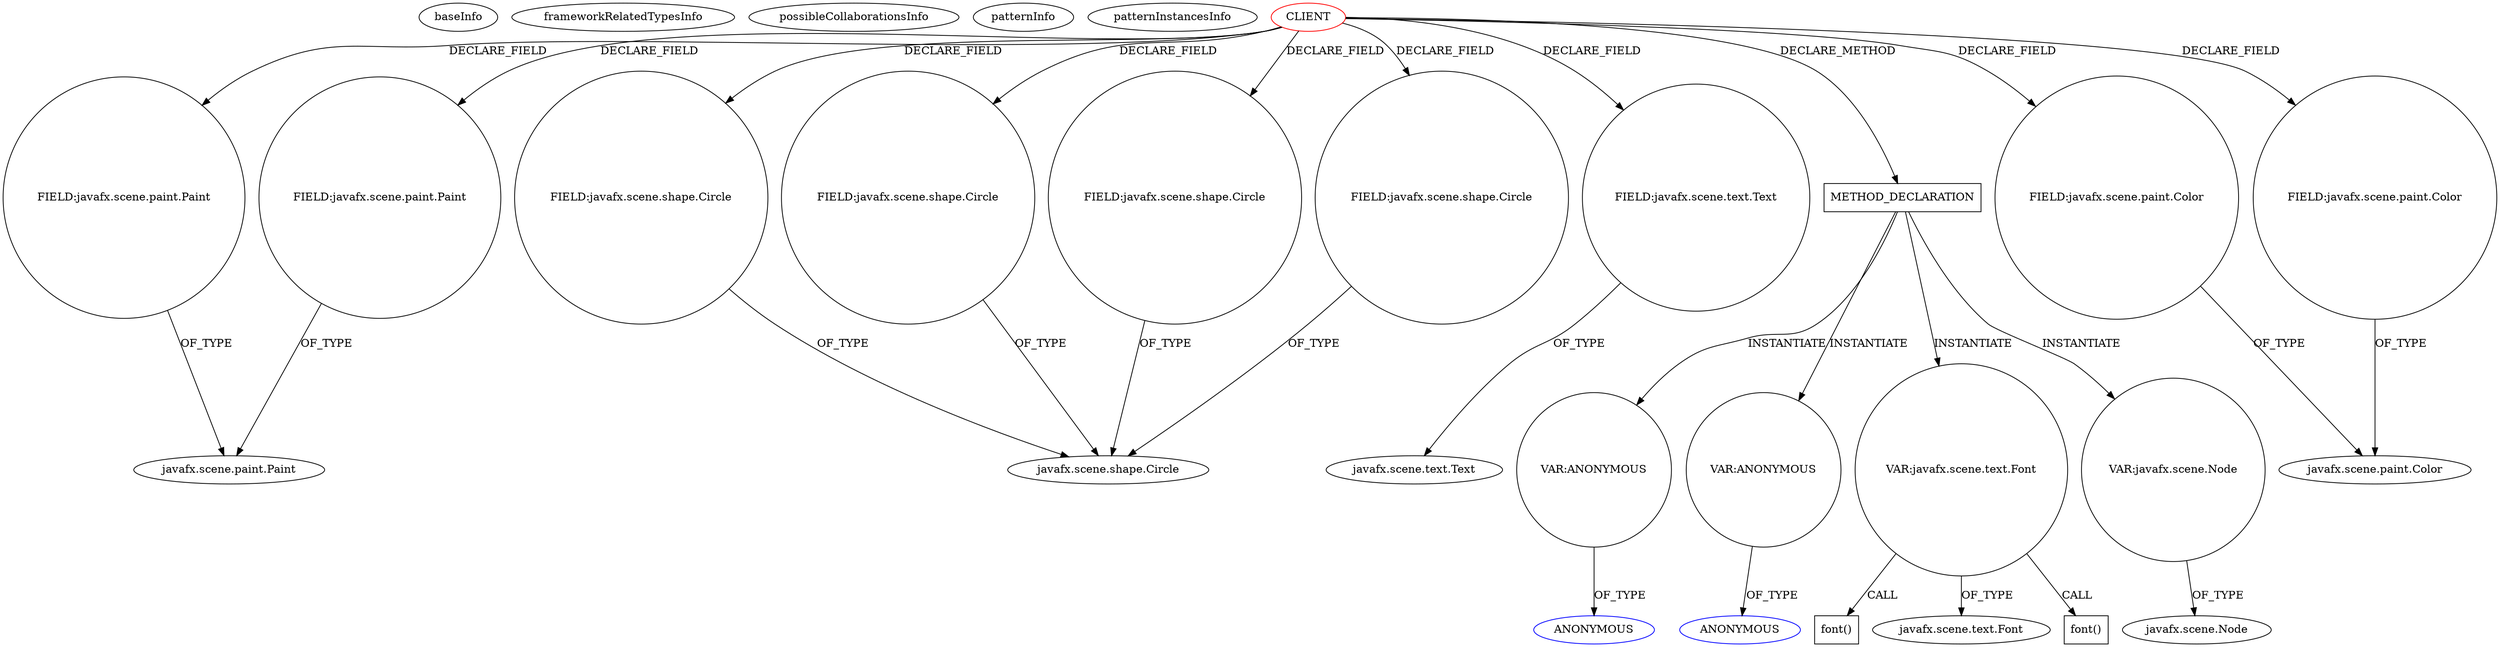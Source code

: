 digraph {
baseInfo[graphId=3247,category="pattern",isAnonymous=false,possibleRelation=false]
frameworkRelatedTypesInfo[]
possibleCollaborationsInfo[]
patternInfo[frequency=2.0,patternRootClient=0]
patternInstancesInfo[0="MrLoNee-RadialFx~/MrLoNee-RadialFx/RadialFx-master/src/com/mrlonee/radialfx/moviemenu/RadialMovieMenu.java~RadialMovieMenu~969",1="MrLoNee-RadialFx~/MrLoNee-RadialFx/RadialFx-master/src/com/mrlonee/radialfx/thermostat/NestNoCss.java~NestNoCss~985"]
23[label="javafx.scene.paint.Paint",vertexType="FRAMEWORK_CLASS_TYPE",isFrameworkType=false]
24[label="FIELD:javafx.scene.paint.Paint",vertexType="FIELD_DECLARATION",isFrameworkType=false,shape=circle]
0[label="CLIENT",vertexType="ROOT_CLIENT_CLASS_DECLARATION",isFrameworkType=false,color=red]
8[label="FIELD:javafx.scene.shape.Circle",vertexType="FIELD_DECLARATION",isFrameworkType=false,shape=circle]
2[label="FIELD:javafx.scene.shape.Circle",vertexType="FIELD_DECLARATION",isFrameworkType=false,shape=circle]
10[label="FIELD:javafx.scene.shape.Circle",vertexType="FIELD_DECLARATION",isFrameworkType=false,shape=circle]
20[label="FIELD:javafx.scene.shape.Circle",vertexType="FIELD_DECLARATION",isFrameworkType=false,shape=circle]
22[label="FIELD:javafx.scene.paint.Paint",vertexType="FIELD_DECLARATION",isFrameworkType=false,shape=circle]
6[label="FIELD:javafx.scene.text.Text",vertexType="FIELD_DECLARATION",isFrameworkType=false,shape=circle]
3[label="javafx.scene.shape.Circle",vertexType="FRAMEWORK_CLASS_TYPE",isFrameworkType=false]
166[label="METHOD_DECLARATION",vertexType="CLIENT_METHOD_DECLARATION",isFrameworkType=false,shape=box]
172[label="VAR:javafx.scene.Node",vertexType="VARIABLE_EXPRESION",isFrameworkType=false,shape=circle]
174[label="javafx.scene.Node",vertexType="FRAMEWORK_CLASS_TYPE",isFrameworkType=false]
235[label="VAR:ANONYMOUS",vertexType="VARIABLE_EXPRESION",isFrameworkType=false,shape=circle]
181[label="VAR:ANONYMOUS",vertexType="VARIABLE_EXPRESION",isFrameworkType=false,shape=circle]
7[label="javafx.scene.text.Text",vertexType="FRAMEWORK_CLASS_TYPE",isFrameworkType=false]
182[label="ANONYMOUS",vertexType="REFERENCE_ANONYMOUS_DECLARATION",isFrameworkType=false,color=blue]
236[label="ANONYMOUS",vertexType="REFERENCE_ANONYMOUS_DECLARATION",isFrameworkType=false,color=blue]
4[label="FIELD:javafx.scene.paint.Color",vertexType="FIELD_DECLARATION",isFrameworkType=false,shape=circle]
5[label="javafx.scene.paint.Color",vertexType="FRAMEWORK_CLASS_TYPE",isFrameworkType=false]
12[label="FIELD:javafx.scene.paint.Color",vertexType="FIELD_DECLARATION",isFrameworkType=false,shape=circle]
201[label="VAR:javafx.scene.text.Font",vertexType="VARIABLE_EXPRESION",isFrameworkType=false,shape=circle]
17[label="javafx.scene.text.Font",vertexType="FRAMEWORK_CLASS_TYPE",isFrameworkType=false]
211[label="font()",vertexType="INSIDE_CALL",isFrameworkType=false,shape=box]
209[label="font()",vertexType="INSIDE_CALL",isFrameworkType=false,shape=box]
0->6[label="DECLARE_FIELD"]
0->20[label="DECLARE_FIELD"]
166->201[label="INSTANTIATE"]
201->209[label="CALL"]
20->3[label="OF_TYPE"]
166->172[label="INSTANTIATE"]
0->166[label="DECLARE_METHOD"]
2->3[label="OF_TYPE"]
0->24[label="DECLARE_FIELD"]
22->23[label="OF_TYPE"]
0->12[label="DECLARE_FIELD"]
6->7[label="OF_TYPE"]
0->4[label="DECLARE_FIELD"]
166->181[label="INSTANTIATE"]
201->17[label="OF_TYPE"]
0->10[label="DECLARE_FIELD"]
0->22[label="DECLARE_FIELD"]
201->211[label="CALL"]
24->23[label="OF_TYPE"]
0->8[label="DECLARE_FIELD"]
235->236[label="OF_TYPE"]
181->182[label="OF_TYPE"]
8->3[label="OF_TYPE"]
166->235[label="INSTANTIATE"]
172->174[label="OF_TYPE"]
0->2[label="DECLARE_FIELD"]
4->5[label="OF_TYPE"]
12->5[label="OF_TYPE"]
10->3[label="OF_TYPE"]
}
